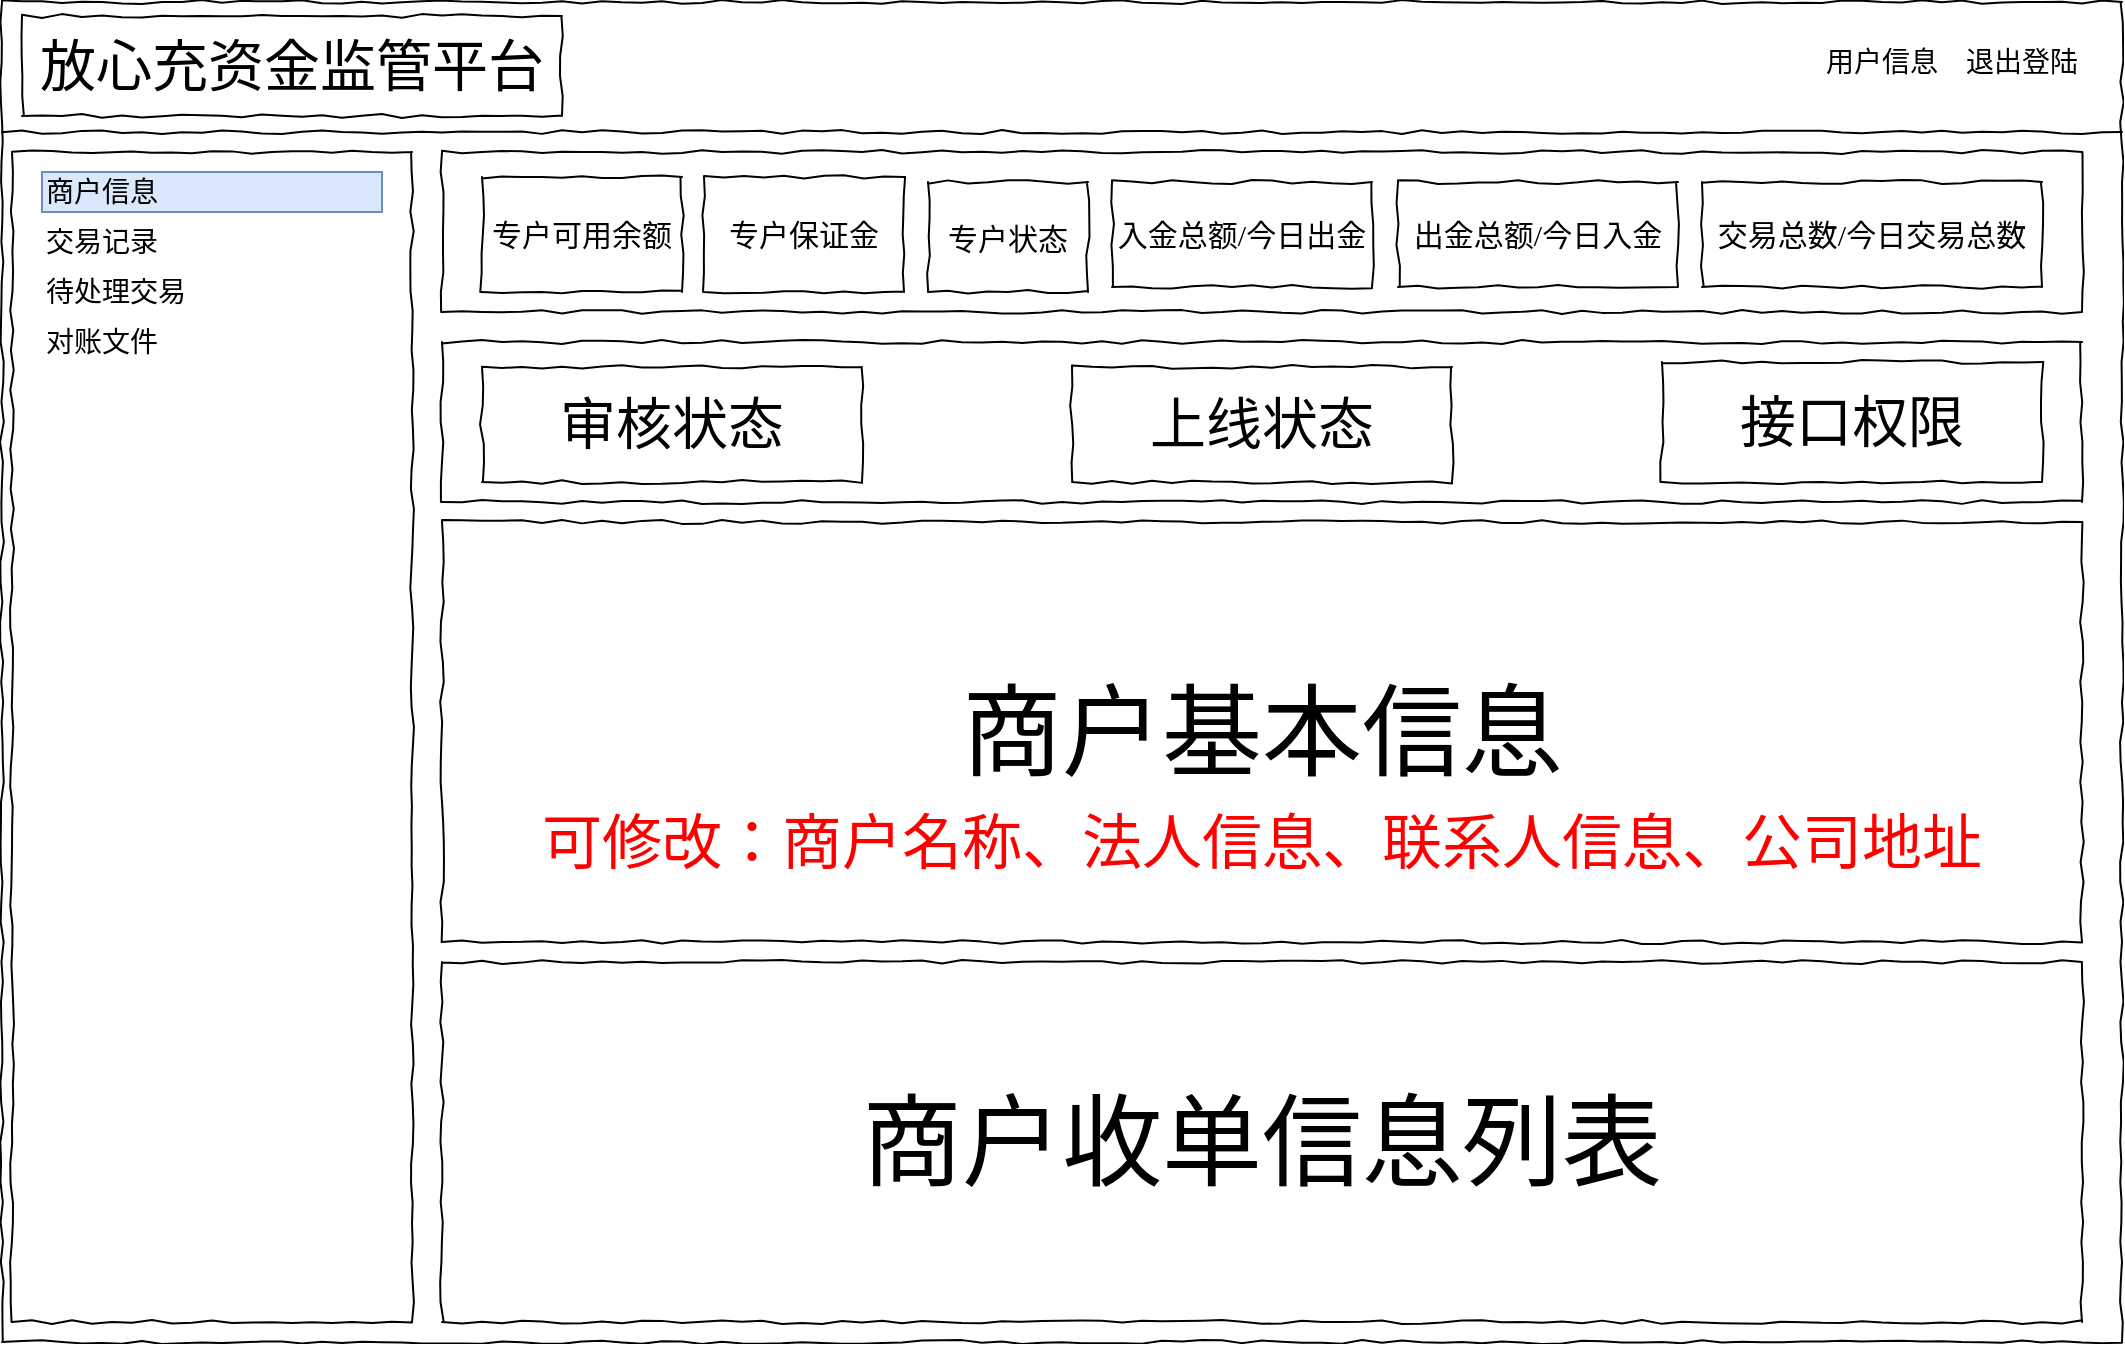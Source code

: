 <mxfile version="20.5.3" type="github" pages="4">
  <diagram name="首页" id="03018318-947c-dd8e-b7a3-06fadd420f32">
    <mxGraphModel dx="1018" dy="618" grid="1" gridSize="10" guides="1" tooltips="1" connect="1" arrows="1" fold="1" page="1" pageScale="1" pageWidth="1100" pageHeight="850" background="#ffffff" math="0" shadow="0">
      <root>
        <mxCell id="0" />
        <mxCell id="1" parent="0" />
        <mxCell id="677b7b8949515195-15" value="" style="whiteSpace=wrap;html=1;rounded=0;shadow=0;labelBackgroundColor=none;strokeWidth=1;fillColor=none;fontFamily=Verdana;fontSize=12;align=center;verticalAlign=top;spacing=10;comic=1;" parent="1" vertex="1">
          <mxGeometry x="240" y="95" width="820" height="80" as="geometry" />
        </mxCell>
        <mxCell id="3hXWcbdi37lOXO7IKSYI-1" value="" style="group" parent="1" vertex="1" connectable="0">
          <mxGeometry x="20" y="20" width="1060" height="670" as="geometry" />
        </mxCell>
        <mxCell id="677b7b8949515195-1" value="" style="whiteSpace=wrap;html=1;rounded=0;shadow=0;labelBackgroundColor=none;strokeColor=#000000;strokeWidth=1;fillColor=none;fontFamily=Verdana;fontSize=12;fontColor=#000000;align=center;comic=1;" parent="3hXWcbdi37lOXO7IKSYI-1" vertex="1">
          <mxGeometry width="1060" height="670" as="geometry" />
        </mxCell>
        <mxCell id="677b7b8949515195-7" value="退出登陆" style="text;html=1;points=[];align=left;verticalAlign=top;spacingTop=-4;fontSize=14;fontFamily=Verdana" parent="3hXWcbdi37lOXO7IKSYI-1" vertex="1">
          <mxGeometry x="980" y="20" width="60" height="20" as="geometry" />
        </mxCell>
        <mxCell id="677b7b8949515195-8" value="" style="whiteSpace=wrap;html=1;rounded=0;shadow=0;labelBackgroundColor=none;strokeWidth=1;fillColor=none;fontFamily=Verdana;fontSize=12;align=center;comic=1;" parent="3hXWcbdi37lOXO7IKSYI-1" vertex="1">
          <mxGeometry x="5" y="75" width="200" height="585" as="geometry" />
        </mxCell>
        <mxCell id="677b7b8949515195-9" value="" style="line;strokeWidth=1;html=1;rounded=0;shadow=0;labelBackgroundColor=none;fillColor=none;fontFamily=Verdana;fontSize=14;fontColor=#000000;align=center;comic=1;" parent="3hXWcbdi37lOXO7IKSYI-1" vertex="1">
          <mxGeometry y="30" width="1060" height="70" as="geometry" />
        </mxCell>
        <mxCell id="677b7b8949515195-27" value="商户信息" style="text;html=1;points=[];align=left;verticalAlign=top;spacingTop=-4;fontSize=14;fontFamily=Verdana;fillColor=#dae8fc;strokeColor=#6c8ebf;" parent="3hXWcbdi37lOXO7IKSYI-1" vertex="1">
          <mxGeometry x="20" y="85" width="170" height="20" as="geometry" />
        </mxCell>
        <mxCell id="677b7b8949515195-28" value="交易记录" style="text;html=1;points=[];align=left;verticalAlign=top;spacingTop=-4;fontSize=14;fontFamily=Verdana" parent="3hXWcbdi37lOXO7IKSYI-1" vertex="1">
          <mxGeometry x="20" y="110" width="170" height="20" as="geometry" />
        </mxCell>
        <mxCell id="677b7b8949515195-29" value="待处理交易" style="text;html=1;points=[];align=left;verticalAlign=top;spacingTop=-4;fontSize=14;fontFamily=Verdana" parent="3hXWcbdi37lOXO7IKSYI-1" vertex="1">
          <mxGeometry x="20" y="135" width="170" height="20" as="geometry" />
        </mxCell>
        <mxCell id="eQMahWF7AFmGMsRyi7E1-1" value="用户信息" style="text;html=1;points=[];align=left;verticalAlign=top;spacingTop=-4;fontSize=14;fontFamily=Verdana" parent="3hXWcbdi37lOXO7IKSYI-1" vertex="1">
          <mxGeometry x="910" y="20" width="60" height="20" as="geometry" />
        </mxCell>
        <mxCell id="_WKPpyliAkY1smqNMeM3-2" value="入金总额/今日出金" style="whiteSpace=wrap;html=1;rounded=0;shadow=0;labelBackgroundColor=none;strokeWidth=1;fontFamily=Verdana;fontSize=15;align=center;comic=1;" parent="3hXWcbdi37lOXO7IKSYI-1" vertex="1">
          <mxGeometry x="555" y="90" width="130" height="52.5" as="geometry" />
        </mxCell>
        <mxCell id="_WKPpyliAkY1smqNMeM3-6" value="出金总额/今日入金" style="whiteSpace=wrap;html=1;rounded=0;shadow=0;labelBackgroundColor=none;strokeWidth=1;fontFamily=Verdana;fontSize=15;align=center;comic=1;" parent="3hXWcbdi37lOXO7IKSYI-1" vertex="1">
          <mxGeometry x="698" y="90" width="140" height="52.5" as="geometry" />
        </mxCell>
        <mxCell id="_WKPpyliAkY1smqNMeM3-9" value="交易总数/今日交易总数" style="whiteSpace=wrap;html=1;rounded=0;shadow=0;labelBackgroundColor=none;strokeWidth=1;fontFamily=Verdana;fontSize=15;align=center;comic=1;" parent="3hXWcbdi37lOXO7IKSYI-1" vertex="1">
          <mxGeometry x="850" y="90" width="170" height="52.5" as="geometry" />
        </mxCell>
        <mxCell id="o0teFwoik35WyrQR-_CG-1" value="放心充资金监管平台" style="whiteSpace=wrap;html=1;rounded=0;shadow=0;labelBackgroundColor=none;strokeWidth=1;fontFamily=Verdana;fontSize=28;align=center;comic=1;" parent="3hXWcbdi37lOXO7IKSYI-1" vertex="1">
          <mxGeometry x="10" y="7" width="270" height="50" as="geometry" />
        </mxCell>
        <mxCell id="jHqfWf1m6rVjVuhNNcUz-1" value="对账文件" style="text;html=1;points=[];align=left;verticalAlign=top;spacingTop=-4;fontSize=14;fontFamily=Verdana" vertex="1" parent="3hXWcbdi37lOXO7IKSYI-1">
          <mxGeometry x="20" y="160" width="170" height="20" as="geometry" />
        </mxCell>
        <mxCell id="qiC388-4bsZkya4-SA9C-8" value="&lt;div style=&quot;text-align: justify&quot;&gt;&lt;font style=&quot;font-size: 50px;&quot;&gt;商户基本信息&lt;/font&gt;&lt;/div&gt;" style="whiteSpace=wrap;html=1;rounded=0;shadow=0;labelBackgroundColor=none;strokeWidth=1;fillColor=none;fontFamily=Verdana;fontSize=12;align=center;verticalAlign=middle;spacing=10;comic=1;" parent="1" vertex="1">
          <mxGeometry x="240" y="280" width="820" height="210" as="geometry" />
        </mxCell>
        <mxCell id="qiC388-4bsZkya4-SA9C-9" value="&lt;div style=&quot;text-align: justify&quot;&gt;&lt;font style=&quot;font-size: 50px;&quot;&gt;商户收单信息列表&lt;/font&gt;&lt;/div&gt;" style="whiteSpace=wrap;html=1;rounded=0;shadow=0;labelBackgroundColor=none;strokeWidth=1;fillColor=none;fontFamily=Verdana;fontSize=12;align=center;verticalAlign=middle;spacing=10;comic=1;" parent="1" vertex="1">
          <mxGeometry x="240" y="500" width="820" height="180" as="geometry" />
        </mxCell>
        <mxCell id="qiC388-4bsZkya4-SA9C-12" value="" style="group" parent="1" vertex="1" connectable="0">
          <mxGeometry x="240" y="190" width="820" height="80" as="geometry" />
        </mxCell>
        <mxCell id="qiC388-4bsZkya4-SA9C-4" value="&lt;div style=&quot;text-align: justify&quot;&gt;&lt;br&gt;&lt;/div&gt;" style="whiteSpace=wrap;html=1;rounded=0;shadow=0;labelBackgroundColor=none;strokeWidth=1;fillColor=none;fontFamily=Verdana;fontSize=12;align=center;verticalAlign=top;spacing=10;comic=1;" parent="qiC388-4bsZkya4-SA9C-12" vertex="1">
          <mxGeometry width="820" height="80" as="geometry" />
        </mxCell>
        <mxCell id="qiC388-4bsZkya4-SA9C-5" value="审核状态" style="whiteSpace=wrap;html=1;rounded=0;shadow=0;labelBackgroundColor=none;strokeWidth=1;fontFamily=Verdana;fontSize=28;align=center;comic=1;" parent="qiC388-4bsZkya4-SA9C-12" vertex="1">
          <mxGeometry x="20" y="12.5" width="190" height="57.5" as="geometry" />
        </mxCell>
        <mxCell id="qiC388-4bsZkya4-SA9C-6" value="上线状态" style="whiteSpace=wrap;html=1;rounded=0;shadow=0;labelBackgroundColor=none;strokeWidth=1;fontFamily=Verdana;fontSize=28;align=center;comic=1;" parent="qiC388-4bsZkya4-SA9C-12" vertex="1">
          <mxGeometry x="315" y="12.5" width="190" height="57.5" as="geometry" />
        </mxCell>
        <mxCell id="qiC388-4bsZkya4-SA9C-7" value="接口权限" style="whiteSpace=wrap;html=1;rounded=0;shadow=0;labelBackgroundColor=none;strokeWidth=1;fontFamily=Verdana;fontSize=28;align=center;comic=1;" parent="qiC388-4bsZkya4-SA9C-12" vertex="1">
          <mxGeometry x="610" y="10" width="190" height="60" as="geometry" />
        </mxCell>
        <mxCell id="qiC388-4bsZkya4-SA9C-13" value="可修改：商户名称、法人信息、联系人信息、公司地址" style="text;html=1;strokeColor=none;fillColor=none;align=center;verticalAlign=middle;whiteSpace=wrap;rounded=0;fontSize=30;fontColor=#FF0000;" parent="1" vertex="1">
          <mxGeometry x="280" y="425" width="740" height="30" as="geometry" />
        </mxCell>
        <mxCell id="qiC388-4bsZkya4-SA9C-1" value="专户可用余额" style="whiteSpace=wrap;html=1;rounded=0;shadow=0;labelBackgroundColor=none;strokeWidth=1;fontFamily=Verdana;fontSize=15;align=center;comic=1;" parent="1" vertex="1">
          <mxGeometry x="260" y="107.5" width="100" height="57.5" as="geometry" />
        </mxCell>
        <mxCell id="qiC388-4bsZkya4-SA9C-2" value="专户保证金" style="whiteSpace=wrap;html=1;rounded=0;shadow=0;labelBackgroundColor=none;strokeWidth=1;fontFamily=Verdana;fontSize=15;align=center;comic=1;" parent="1" vertex="1">
          <mxGeometry x="371" y="107.5" width="100" height="57.5" as="geometry" />
        </mxCell>
        <mxCell id="qiC388-4bsZkya4-SA9C-3" value="专户状态" style="whiteSpace=wrap;html=1;rounded=0;shadow=0;labelBackgroundColor=none;strokeWidth=1;fontFamily=Verdana;fontSize=15;align=center;comic=1;" parent="1" vertex="1">
          <mxGeometry x="483" y="110" width="80" height="55" as="geometry" />
        </mxCell>
      </root>
    </mxGraphModel>
  </diagram>
  <diagram id="sL8mOC1atDpd30I1Fmnk" name="交易记录">
    <mxGraphModel dx="1018" dy="618" grid="1" gridSize="10" guides="1" tooltips="1" connect="1" arrows="1" fold="1" page="1" pageScale="1" pageWidth="827" pageHeight="1169" math="0" shadow="0">
      <root>
        <mxCell id="0" />
        <mxCell id="1" parent="0" />
        <mxCell id="9R8Kou0Ad3H0CnTSNfMK-1" value="" style="group" parent="1" vertex="1" connectable="0">
          <mxGeometry x="30" y="30" width="1060" height="670" as="geometry" />
        </mxCell>
        <mxCell id="Gkg5WCzAM3DOyMTc-4X3-1" value="" style="verticalLabelPosition=bottom;shadow=0;dashed=0;align=center;html=1;verticalAlign=top;strokeWidth=1;shape=mxgraph.mockup.graphics.simpleIcon;strokeColor=#999999;rounded=0;labelBackgroundColor=none;fontFamily=Verdana;fontSize=14;fontColor=#000000;comic=1;" parent="9R8Kou0Ad3H0CnTSNfMK-1" vertex="1">
          <mxGeometry x="220" y="150" width="820" height="510" as="geometry" />
        </mxCell>
        <mxCell id="9R8Kou0Ad3H0CnTSNfMK-2" value="" style="whiteSpace=wrap;html=1;rounded=0;shadow=0;labelBackgroundColor=none;strokeColor=#000000;strokeWidth=1;fillColor=none;fontFamily=Verdana;fontSize=12;fontColor=#000000;align=center;comic=1;" parent="9R8Kou0Ad3H0CnTSNfMK-1" vertex="1">
          <mxGeometry width="1060" height="670" as="geometry" />
        </mxCell>
        <mxCell id="9R8Kou0Ad3H0CnTSNfMK-4" value="退出登陆" style="text;html=1;points=[];align=left;verticalAlign=top;spacingTop=-4;fontSize=14;fontFamily=Verdana" parent="9R8Kou0Ad3H0CnTSNfMK-1" vertex="1">
          <mxGeometry x="980" y="20" width="60" height="20" as="geometry" />
        </mxCell>
        <mxCell id="9R8Kou0Ad3H0CnTSNfMK-5" value="" style="whiteSpace=wrap;html=1;rounded=0;shadow=0;labelBackgroundColor=none;strokeWidth=1;fillColor=none;fontFamily=Verdana;fontSize=12;align=center;comic=1;" parent="9R8Kou0Ad3H0CnTSNfMK-1" vertex="1">
          <mxGeometry x="5" y="75" width="200" height="585" as="geometry" />
        </mxCell>
        <mxCell id="9R8Kou0Ad3H0CnTSNfMK-6" value="" style="line;strokeWidth=1;html=1;rounded=0;shadow=0;labelBackgroundColor=none;fillColor=none;fontFamily=Verdana;fontSize=14;fontColor=#000000;align=center;comic=1;" parent="9R8Kou0Ad3H0CnTSNfMK-1" vertex="1">
          <mxGeometry y="30" width="1060" height="70" as="geometry" />
        </mxCell>
        <mxCell id="9R8Kou0Ad3H0CnTSNfMK-7" value="商户信息" style="text;html=1;points=[];align=left;verticalAlign=top;spacingTop=-4;fontSize=14;fontFamily=Verdana" parent="9R8Kou0Ad3H0CnTSNfMK-1" vertex="1">
          <mxGeometry x="20" y="85" width="170" height="20" as="geometry" />
        </mxCell>
        <mxCell id="9R8Kou0Ad3H0CnTSNfMK-8" value="交易记录" style="text;html=1;points=[];align=left;verticalAlign=top;spacingTop=-4;fontSize=14;fontFamily=Verdana;fillColor=#dae8fc;strokeColor=#6c8ebf;" parent="9R8Kou0Ad3H0CnTSNfMK-1" vertex="1">
          <mxGeometry x="20" y="110" width="170" height="20" as="geometry" />
        </mxCell>
        <mxCell id="9R8Kou0Ad3H0CnTSNfMK-9" value="待处理交易" style="text;html=1;points=[];align=left;verticalAlign=top;spacingTop=-4;fontSize=14;fontFamily=Verdana" parent="9R8Kou0Ad3H0CnTSNfMK-1" vertex="1">
          <mxGeometry x="20" y="135" width="170" height="20" as="geometry" />
        </mxCell>
        <mxCell id="9R8Kou0Ad3H0CnTSNfMK-10" value="用户信息" style="text;html=1;points=[];align=left;verticalAlign=top;spacingTop=-4;fontSize=14;fontFamily=Verdana" parent="9R8Kou0Ad3H0CnTSNfMK-1" vertex="1">
          <mxGeometry x="910" y="20" width="60" height="20" as="geometry" />
        </mxCell>
        <mxCell id="G6KYMON3EFCgoEFwugsB-1" value="&lt;div style=&quot;text-align: justify&quot;&gt;&lt;br&gt;&lt;/div&gt;" style="whiteSpace=wrap;html=1;rounded=0;shadow=0;labelBackgroundColor=none;strokeWidth=1;fillColor=none;fontFamily=Verdana;fontSize=12;align=center;verticalAlign=middle;spacing=10;comic=1;" parent="9R8Kou0Ad3H0CnTSNfMK-1" vertex="1">
          <mxGeometry x="220" y="75" width="820" height="60" as="geometry" />
        </mxCell>
        <mxCell id="WC5rHdD61bL1Cqfl2ph6-1" value="交易类型、服务商订单号、支付订单号、支付用户手机号、交易时间、交易状态" style="strokeWidth=1;shadow=0;dashed=0;align=center;html=1;shape=mxgraph.mockup.forms.searchBox;strokeColor=#999999;mainText=;strokeColor2=#008cff;fontColor=#666666;fontSize=17;align=left;spacingLeft=3;rounded=0;labelBackgroundColor=none;comic=1;" parent="9R8Kou0Ad3H0CnTSNfMK-1" vertex="1">
          <mxGeometry x="230" y="90" width="800" height="30" as="geometry" />
        </mxCell>
        <mxCell id="G6KYMON3EFCgoEFwugsB-3" value="&lt;div style=&quot;text-align: justify&quot;&gt;&lt;br&gt;&lt;/div&gt;" style="whiteSpace=wrap;html=1;rounded=0;shadow=0;labelBackgroundColor=none;strokeWidth=1;fillColor=none;fontFamily=Verdana;fontSize=12;align=center;verticalAlign=middle;spacing=10;comic=1;" parent="9R8Kou0Ad3H0CnTSNfMK-1" vertex="1">
          <mxGeometry x="220" y="150" width="820" height="40" as="geometry" />
        </mxCell>
        <mxCell id="9FTo8X8aSkqZevjTkC4_-1" value="对账文件" style="text;html=1;points=[];align=left;verticalAlign=top;spacingTop=-4;fontSize=14;fontFamily=Verdana" vertex="1" parent="9R8Kou0Ad3H0CnTSNfMK-1">
          <mxGeometry x="20" y="160" width="170" height="20" as="geometry" />
        </mxCell>
        <mxCell id="D0iATqVrn0SmlrEWO0X5-1" value="&lt;div style=&quot;font-size: 15px;&quot;&gt;&lt;font style=&quot;font-size: 15px;&quot;&gt;&lt;br&gt;&lt;/font&gt;&lt;/div&gt;&lt;div style=&quot;font-size: 15px;&quot;&gt;&lt;font style=&quot;font-size: 15px;&quot;&gt;&lt;br&gt;&lt;/font&gt;&lt;/div&gt;&lt;div style=&quot;font-size: 15px;&quot;&gt;&lt;font style=&quot;font-size: 15px;&quot;&gt;&lt;br&gt;&lt;/font&gt;&lt;/div&gt;&lt;div style=&quot;font-size: 15px;&quot;&gt;&lt;font style=&quot;font-size: 15px;&quot;&gt;比列表数据多出&lt;br&gt;监管账号信息&lt;/font&gt;&lt;/div&gt;&lt;div style=&quot;font-size: 15px;&quot;&gt;&lt;font style=&quot;font-size: 15px;&quot;&gt;结算账号信息&lt;/font&gt;&lt;/div&gt;&lt;div style=&quot;font-size: 15px;&quot;&gt;&lt;font style=&quot;font-size: 15px;&quot;&gt;收单账号信息&lt;br&gt;请求时间&lt;/font&gt;&lt;/div&gt;&lt;div style=&quot;font-size: 15px;&quot;&gt;&lt;font style=&quot;font-size: 15px;&quot;&gt;借贷属性&lt;/font&gt;&lt;/div&gt;&lt;div style=&quot;font-size: 15px;&quot;&gt;&lt;font style=&quot;font-size: 15px;&quot;&gt;用户确认时间&lt;br&gt;用户头像&lt;br&gt;用户名&lt;/font&gt;&lt;/div&gt;&lt;div style=&quot;font-size: 15px;&quot;&gt;&lt;br&gt;&lt;/div&gt;" style="whiteSpace=wrap;html=1;rounded=0;shadow=0;labelBackgroundColor=none;strokeWidth=1;fillColor=none;fontFamily=Verdana;fontSize=12;align=left;verticalAlign=top;spacing=10;comic=1;" parent="1" vertex="1">
          <mxGeometry x="30" y="770" width="470" height="350" as="geometry" />
        </mxCell>
        <mxCell id="D0iATqVrn0SmlrEWO0X5-2" value="&lt;div style=&quot;&quot;&gt;&lt;font style=&quot;font-size: 15px;&quot;&gt;交易详情模态框&lt;/font&gt;&lt;/div&gt;" style="whiteSpace=wrap;html=1;rounded=0;shadow=0;labelBackgroundColor=none;strokeWidth=1;fillColor=none;fontFamily=Verdana;fontSize=12;align=left;verticalAlign=middle;spacing=10;comic=1;" parent="1" vertex="1">
          <mxGeometry x="30" y="770" width="470" height="40" as="geometry" />
        </mxCell>
        <mxCell id="D0iATqVrn0SmlrEWO0X5-3" value="&lt;div style=&quot;font-size: 15px;&quot;&gt;&lt;font style=&quot;font-size: 15px;&quot;&gt;&lt;br&gt;&lt;/font&gt;&lt;/div&gt;&lt;div style=&quot;font-size: 15px;&quot;&gt;&lt;font style=&quot;font-size: 15px;&quot;&gt;&lt;br&gt;&lt;/font&gt;&lt;/div&gt;&lt;div style=&quot;font-size: 15px;&quot;&gt;&lt;font style=&quot;font-size: 15px;&quot;&gt;&lt;br&gt;&lt;/font&gt;&lt;/div&gt;&lt;div style=&quot;font-size: 15px;&quot;&gt;&lt;br&gt;&lt;/div&gt;&lt;div style=&quot;font-size: 15px;&quot;&gt;原订单支付订单号&lt;br&gt;原订单服务商订单号&lt;br&gt;&lt;/div&gt;&lt;div style=&quot;font-size: 15px;&quot;&gt;交易金额&lt;br&gt;交易时间&lt;/div&gt;&lt;div style=&quot;font-size: 15px;&quot;&gt;支付时间&lt;/div&gt;&lt;div style=&quot;font-size: 15px;&quot;&gt;收款商户号&lt;br&gt;收单机构名称&lt;br&gt;支付用户信息&lt;/div&gt;" style="whiteSpace=wrap;html=1;rounded=0;shadow=0;labelBackgroundColor=none;strokeWidth=1;fillColor=none;fontFamily=Verdana;fontSize=12;align=left;verticalAlign=top;spacing=10;comic=1;" parent="1" vertex="1">
          <mxGeometry x="620" y="770" width="470" height="350" as="geometry" />
        </mxCell>
        <mxCell id="D0iATqVrn0SmlrEWO0X5-4" value="&lt;div style=&quot;&quot;&gt;&lt;font style=&quot;font-size: 15px;&quot;&gt;原交易信息模态框（只有非充值交易有）&lt;/font&gt;&lt;/div&gt;" style="whiteSpace=wrap;html=1;rounded=0;shadow=0;labelBackgroundColor=none;strokeWidth=1;fillColor=none;fontFamily=Verdana;fontSize=12;align=left;verticalAlign=middle;spacing=10;comic=1;" parent="1" vertex="1">
          <mxGeometry x="620" y="770" width="470" height="40" as="geometry" />
        </mxCell>
        <mxCell id="XClRFl5sr04BWcbrfM6u-1" value="放心充资金监管平台" style="whiteSpace=wrap;html=1;rounded=0;shadow=0;labelBackgroundColor=none;strokeWidth=1;fontFamily=Verdana;fontSize=28;align=center;comic=1;" parent="1" vertex="1">
          <mxGeometry x="40" y="37" width="270" height="50" as="geometry" />
        </mxCell>
        <mxCell id="RbYFDKGCfCjrKGEmN--1-1" value="&lt;div style=&quot;text-align: justify&quot;&gt;&lt;font style=&quot;font-size: 15px;&quot;&gt;支付订单号&lt;/font&gt;&lt;/div&gt;" style="whiteSpace=wrap;html=1;rounded=0;shadow=0;labelBackgroundColor=none;strokeWidth=1;fillColor=none;fontFamily=Verdana;fontSize=12;align=center;verticalAlign=middle;spacing=10;comic=1;" vertex="1" parent="1">
          <mxGeometry x="250" y="180" width="100" height="40" as="geometry" />
        </mxCell>
        <mxCell id="RbYFDKGCfCjrKGEmN--1-2" value="&lt;div style=&quot;text-align: justify&quot;&gt;&lt;font style=&quot;font-size: 15px;&quot;&gt;服务商订单号&lt;/font&gt;&lt;/div&gt;" style="whiteSpace=wrap;html=1;rounded=0;shadow=0;labelBackgroundColor=none;strokeWidth=1;fillColor=none;fontFamily=Verdana;fontSize=12;align=center;verticalAlign=middle;spacing=10;comic=1;" vertex="1" parent="1">
          <mxGeometry x="350" y="180" width="110" height="40" as="geometry" />
        </mxCell>
        <mxCell id="RbYFDKGCfCjrKGEmN--1-3" value="&lt;div style=&quot;text-align: justify&quot;&gt;&lt;font style=&quot;font-size: 15px;&quot;&gt;交易金额&lt;/font&gt;&lt;/div&gt;" style="whiteSpace=wrap;html=1;rounded=0;shadow=0;labelBackgroundColor=none;strokeWidth=1;fillColor=none;fontFamily=Verdana;fontSize=12;align=center;verticalAlign=middle;spacing=10;comic=1;" vertex="1" parent="1">
          <mxGeometry x="640" y="180" width="80" height="40" as="geometry" />
        </mxCell>
        <mxCell id="RbYFDKGCfCjrKGEmN--1-4" value="&lt;div style=&quot;text-align: justify&quot;&gt;&lt;font style=&quot;font-size: 15px;&quot;&gt;用户手机前三后四&lt;/font&gt;&lt;/div&gt;" style="whiteSpace=wrap;html=1;rounded=0;shadow=0;labelBackgroundColor=none;strokeWidth=1;fillColor=none;fontFamily=Verdana;fontSize=12;align=center;verticalAlign=middle;spacing=10;comic=1;" vertex="1" parent="1">
          <mxGeometry x="560" y="180" width="80" height="40" as="geometry" />
        </mxCell>
        <mxCell id="RbYFDKGCfCjrKGEmN--1-5" value="&lt;div style=&quot;text-align: justify&quot;&gt;&lt;font style=&quot;font-size: 15px;&quot;&gt;交易类型&lt;/font&gt;&lt;/div&gt;" style="whiteSpace=wrap;html=1;rounded=0;shadow=0;labelBackgroundColor=none;strokeWidth=1;fillColor=none;fontFamily=Verdana;fontSize=12;align=center;verticalAlign=middle;spacing=10;comic=1;" vertex="1" parent="1">
          <mxGeometry x="720" y="180" width="80" height="40" as="geometry" />
        </mxCell>
        <mxCell id="RbYFDKGCfCjrKGEmN--1-6" value="&lt;div style=&quot;text-align: justify&quot;&gt;&lt;font style=&quot;font-size: 15px;&quot;&gt;交易状态&lt;/font&gt;&lt;/div&gt;" style="whiteSpace=wrap;html=1;rounded=0;shadow=0;labelBackgroundColor=none;strokeWidth=1;fillColor=none;fontFamily=Verdana;fontSize=12;align=center;verticalAlign=middle;spacing=10;comic=1;" vertex="1" parent="1">
          <mxGeometry x="880" y="180" width="80" height="40" as="geometry" />
        </mxCell>
        <mxCell id="RbYFDKGCfCjrKGEmN--1-7" value="&lt;div style=&quot;text-align: justify&quot;&gt;&lt;span style=&quot;font-size: 15px;&quot;&gt;服务商名称&lt;/span&gt;&lt;/div&gt;" style="whiteSpace=wrap;html=1;rounded=0;shadow=0;labelBackgroundColor=none;strokeWidth=1;fillColor=none;fontFamily=Verdana;fontSize=12;align=center;verticalAlign=middle;spacing=10;comic=1;" vertex="1" parent="1">
          <mxGeometry x="460" y="180" width="100" height="40" as="geometry" />
        </mxCell>
        <mxCell id="RbYFDKGCfCjrKGEmN--1-8" value="&lt;div style=&quot;text-align: justify&quot;&gt;&lt;span style=&quot;font-size: 15px;&quot;&gt;操作&lt;br&gt;&lt;/span&gt;&lt;/div&gt;" style="whiteSpace=wrap;html=1;rounded=0;shadow=0;labelBackgroundColor=none;strokeWidth=1;fillColor=none;fontFamily=Verdana;fontSize=12;align=center;verticalAlign=middle;spacing=10;comic=1;" vertex="1" parent="1">
          <mxGeometry x="960" y="180" width="110" height="40" as="geometry" />
        </mxCell>
        <mxCell id="RbYFDKGCfCjrKGEmN--1-9" value="&lt;div style=&quot;text-align: justify; line-height: 180%;&quot;&gt;&lt;span style=&quot;font-size: 15px;&quot;&gt;&lt;u&gt;交易详情&lt;/u&gt;&lt;/span&gt;&lt;/div&gt;&lt;div style=&quot;text-align: justify; line-height: 180%;&quot;&gt;&lt;span style=&quot;font-size: 15px;&quot;&gt;&lt;u&gt;原交易信息&lt;/u&gt;&lt;/span&gt;&lt;span style=&quot;font-size: 15px;&quot;&gt;&lt;br&gt;&lt;/span&gt;&lt;/div&gt;" style="whiteSpace=wrap;html=1;rounded=0;shadow=0;labelBackgroundColor=none;strokeWidth=1;fillColor=none;fontFamily=Verdana;fontSize=12;align=center;verticalAlign=middle;spacing=10;comic=1;" vertex="1" parent="1">
          <mxGeometry x="960" y="220" width="110" height="50" as="geometry" />
        </mxCell>
        <mxCell id="RbYFDKGCfCjrKGEmN--1-10" value="&lt;div style=&quot;text-align: justify&quot;&gt;&lt;font style=&quot;font-size: 15px;&quot;&gt;交易时间&lt;/font&gt;&lt;/div&gt;" style="whiteSpace=wrap;html=1;rounded=0;shadow=0;labelBackgroundColor=none;strokeWidth=1;fillColor=none;fontFamily=Verdana;fontSize=12;align=center;verticalAlign=middle;spacing=10;comic=1;" vertex="1" parent="1">
          <mxGeometry x="800" y="180" width="80" height="40" as="geometry" />
        </mxCell>
      </root>
    </mxGraphModel>
  </diagram>
  <diagram id="ZzITcAPFI4M24Hu60K97" name="待处理交易">
    <mxGraphModel dx="1018" dy="618" grid="1" gridSize="10" guides="1" tooltips="1" connect="1" arrows="1" fold="1" page="1" pageScale="1" pageWidth="827" pageHeight="1169" math="0" shadow="0">
      <root>
        <mxCell id="0" />
        <mxCell id="1" parent="0" />
        <mxCell id="aE-AudiO0rde04Mhuk1X-1" value="" style="group" parent="1" vertex="1" connectable="0">
          <mxGeometry x="30" y="30" width="1060" height="670" as="geometry" />
        </mxCell>
        <mxCell id="aE-AudiO0rde04Mhuk1X-2" value="" style="whiteSpace=wrap;html=1;rounded=0;shadow=0;labelBackgroundColor=none;strokeColor=#000000;strokeWidth=1;fillColor=none;fontFamily=Verdana;fontSize=12;fontColor=#000000;align=center;comic=1;" parent="aE-AudiO0rde04Mhuk1X-1" vertex="1">
          <mxGeometry width="1060" height="670" as="geometry" />
        </mxCell>
        <mxCell id="aE-AudiO0rde04Mhuk1X-3" value="放心充资金监管平台" style="whiteSpace=wrap;html=1;rounded=0;shadow=0;labelBackgroundColor=none;strokeWidth=1;fontFamily=Verdana;fontSize=28;align=center;comic=1;" parent="aE-AudiO0rde04Mhuk1X-1" vertex="1">
          <mxGeometry x="10" y="7" width="270" height="50" as="geometry" />
        </mxCell>
        <mxCell id="aE-AudiO0rde04Mhuk1X-4" value="退出登陆" style="text;html=1;points=[];align=left;verticalAlign=top;spacingTop=-4;fontSize=14;fontFamily=Verdana" parent="aE-AudiO0rde04Mhuk1X-1" vertex="1">
          <mxGeometry x="980" y="20" width="60" height="20" as="geometry" />
        </mxCell>
        <mxCell id="aE-AudiO0rde04Mhuk1X-5" value="" style="whiteSpace=wrap;html=1;rounded=0;shadow=0;labelBackgroundColor=none;strokeWidth=1;fillColor=none;fontFamily=Verdana;fontSize=12;align=center;comic=1;" parent="aE-AudiO0rde04Mhuk1X-1" vertex="1">
          <mxGeometry x="5" y="75" width="200" height="585" as="geometry" />
        </mxCell>
        <mxCell id="aE-AudiO0rde04Mhuk1X-6" value="" style="line;strokeWidth=1;html=1;rounded=0;shadow=0;labelBackgroundColor=none;fillColor=none;fontFamily=Verdana;fontSize=14;fontColor=#000000;align=center;comic=1;" parent="aE-AudiO0rde04Mhuk1X-1" vertex="1">
          <mxGeometry y="30" width="1060" height="70" as="geometry" />
        </mxCell>
        <mxCell id="aE-AudiO0rde04Mhuk1X-7" value="商户信息" style="text;html=1;points=[];align=left;verticalAlign=top;spacingTop=-4;fontSize=14;fontFamily=Verdana" parent="aE-AudiO0rde04Mhuk1X-1" vertex="1">
          <mxGeometry x="20" y="85" width="170" height="20" as="geometry" />
        </mxCell>
        <mxCell id="aE-AudiO0rde04Mhuk1X-8" value="交易记录" style="text;html=1;points=[];align=left;verticalAlign=top;spacingTop=-4;fontSize=14;fontFamily=Verdana" parent="aE-AudiO0rde04Mhuk1X-1" vertex="1">
          <mxGeometry x="20" y="110" width="170" height="20" as="geometry" />
        </mxCell>
        <mxCell id="aE-AudiO0rde04Mhuk1X-9" value="待处理交易" style="text;html=1;points=[];align=left;verticalAlign=top;spacingTop=-4;fontSize=14;fontFamily=Verdana;fillColor=#dae8fc;strokeColor=#6c8ebf;" parent="aE-AudiO0rde04Mhuk1X-1" vertex="1">
          <mxGeometry x="20" y="135" width="170" height="20" as="geometry" />
        </mxCell>
        <mxCell id="aE-AudiO0rde04Mhuk1X-10" value="用户信息" style="text;html=1;points=[];align=left;verticalAlign=top;spacingTop=-4;fontSize=14;fontFamily=Verdana" parent="aE-AudiO0rde04Mhuk1X-1" vertex="1">
          <mxGeometry x="910" y="20" width="60" height="20" as="geometry" />
        </mxCell>
        <mxCell id="aE-AudiO0rde04Mhuk1X-11" value="" style="verticalLabelPosition=bottom;shadow=0;dashed=0;align=center;html=1;verticalAlign=top;strokeWidth=1;shape=mxgraph.mockup.graphics.simpleIcon;strokeColor=#999999;rounded=0;labelBackgroundColor=none;fontFamily=Verdana;fontSize=14;fontColor=#000000;comic=1;" parent="aE-AudiO0rde04Mhuk1X-1" vertex="1">
          <mxGeometry x="220" y="150" width="820" height="510" as="geometry" />
        </mxCell>
        <mxCell id="aE-AudiO0rde04Mhuk1X-12" value="&lt;div style=&quot;text-align: justify&quot;&gt;&lt;br&gt;&lt;/div&gt;" style="whiteSpace=wrap;html=1;rounded=0;shadow=0;labelBackgroundColor=none;strokeWidth=1;fillColor=none;fontFamily=Verdana;fontSize=12;align=center;verticalAlign=middle;spacing=10;comic=1;" parent="aE-AudiO0rde04Mhuk1X-1" vertex="1">
          <mxGeometry x="220" y="75" width="820" height="60" as="geometry" />
        </mxCell>
        <mxCell id="aE-AudiO0rde04Mhuk1X-13" value="交易类型、服务商订单号、支付订单号、支付用户手机号、交易时间、交易状态" style="strokeWidth=1;shadow=0;dashed=0;align=center;html=1;shape=mxgraph.mockup.forms.searchBox;strokeColor=#999999;mainText=;strokeColor2=#008cff;fontColor=#666666;fontSize=17;align=left;spacingLeft=3;rounded=0;labelBackgroundColor=none;comic=1;" parent="aE-AudiO0rde04Mhuk1X-1" vertex="1">
          <mxGeometry x="230" y="90" width="800" height="30" as="geometry" />
        </mxCell>
        <mxCell id="aE-AudiO0rde04Mhuk1X-14" value="&lt;div style=&quot;text-align: justify&quot;&gt;&lt;br&gt;&lt;/div&gt;" style="whiteSpace=wrap;html=1;rounded=0;shadow=0;labelBackgroundColor=none;strokeWidth=1;fillColor=none;fontFamily=Verdana;fontSize=12;align=center;verticalAlign=middle;spacing=10;comic=1;" parent="aE-AudiO0rde04Mhuk1X-1" vertex="1">
          <mxGeometry x="220" y="150" width="820" height="40" as="geometry" />
        </mxCell>
        <mxCell id="aE-AudiO0rde04Mhuk1X-15" value="&lt;div style=&quot;text-align: justify&quot;&gt;&lt;font style=&quot;font-size: 15px;&quot;&gt;支付订单号&lt;/font&gt;&lt;/div&gt;" style="whiteSpace=wrap;html=1;rounded=0;shadow=0;labelBackgroundColor=none;strokeWidth=1;fillColor=none;fontFamily=Verdana;fontSize=12;align=center;verticalAlign=middle;spacing=10;comic=1;" parent="aE-AudiO0rde04Mhuk1X-1" vertex="1">
          <mxGeometry x="220" y="150" width="100" height="40" as="geometry" />
        </mxCell>
        <mxCell id="aE-AudiO0rde04Mhuk1X-16" value="&lt;div style=&quot;text-align: justify&quot;&gt;&lt;font style=&quot;font-size: 15px;&quot;&gt;服务商订单号&lt;/font&gt;&lt;/div&gt;" style="whiteSpace=wrap;html=1;rounded=0;shadow=0;labelBackgroundColor=none;strokeWidth=1;fillColor=none;fontFamily=Verdana;fontSize=12;align=center;verticalAlign=middle;spacing=10;comic=1;" parent="aE-AudiO0rde04Mhuk1X-1" vertex="1">
          <mxGeometry x="320" y="150" width="110" height="40" as="geometry" />
        </mxCell>
        <mxCell id="aE-AudiO0rde04Mhuk1X-17" value="&lt;div style=&quot;text-align: justify&quot;&gt;&lt;font style=&quot;font-size: 15px;&quot;&gt;交易金额&lt;/font&gt;&lt;/div&gt;" style="whiteSpace=wrap;html=1;rounded=0;shadow=0;labelBackgroundColor=none;strokeWidth=1;fillColor=none;fontFamily=Verdana;fontSize=12;align=center;verticalAlign=middle;spacing=10;comic=1;" parent="aE-AudiO0rde04Mhuk1X-1" vertex="1">
          <mxGeometry x="610" y="150" width="80" height="40" as="geometry" />
        </mxCell>
        <mxCell id="aE-AudiO0rde04Mhuk1X-18" value="&lt;div style=&quot;text-align: justify&quot;&gt;&lt;font style=&quot;font-size: 15px;&quot;&gt;用户手机前三后四&lt;/font&gt;&lt;/div&gt;" style="whiteSpace=wrap;html=1;rounded=0;shadow=0;labelBackgroundColor=none;strokeWidth=1;fillColor=none;fontFamily=Verdana;fontSize=12;align=center;verticalAlign=middle;spacing=10;comic=1;" parent="aE-AudiO0rde04Mhuk1X-1" vertex="1">
          <mxGeometry x="530" y="150" width="80" height="40" as="geometry" />
        </mxCell>
        <mxCell id="aE-AudiO0rde04Mhuk1X-19" value="&lt;div style=&quot;text-align: justify&quot;&gt;&lt;font style=&quot;font-size: 15px;&quot;&gt;交易类型&lt;/font&gt;&lt;/div&gt;" style="whiteSpace=wrap;html=1;rounded=0;shadow=0;labelBackgroundColor=none;strokeWidth=1;fillColor=none;fontFamily=Verdana;fontSize=12;align=center;verticalAlign=middle;spacing=10;comic=1;" parent="aE-AudiO0rde04Mhuk1X-1" vertex="1">
          <mxGeometry x="690" y="150" width="80" height="40" as="geometry" />
        </mxCell>
        <mxCell id="aE-AudiO0rde04Mhuk1X-20" value="&lt;div style=&quot;text-align: justify&quot;&gt;&lt;font style=&quot;font-size: 15px;&quot;&gt;交易状态&lt;/font&gt;&lt;/div&gt;" style="whiteSpace=wrap;html=1;rounded=0;shadow=0;labelBackgroundColor=none;strokeWidth=1;fillColor=none;fontFamily=Verdana;fontSize=12;align=center;verticalAlign=middle;spacing=10;comic=1;" parent="aE-AudiO0rde04Mhuk1X-1" vertex="1">
          <mxGeometry x="850" y="150" width="80" height="40" as="geometry" />
        </mxCell>
        <mxCell id="aE-AudiO0rde04Mhuk1X-21" value="&lt;div style=&quot;text-align: justify&quot;&gt;&lt;span style=&quot;font-size: 15px;&quot;&gt;服务商名称&lt;/span&gt;&lt;/div&gt;" style="whiteSpace=wrap;html=1;rounded=0;shadow=0;labelBackgroundColor=none;strokeWidth=1;fillColor=none;fontFamily=Verdana;fontSize=12;align=center;verticalAlign=middle;spacing=10;comic=1;" parent="aE-AudiO0rde04Mhuk1X-1" vertex="1">
          <mxGeometry x="430" y="150" width="100" height="40" as="geometry" />
        </mxCell>
        <mxCell id="aE-AudiO0rde04Mhuk1X-22" value="&lt;div style=&quot;text-align: justify&quot;&gt;&lt;span style=&quot;font-size: 15px;&quot;&gt;操作&lt;br&gt;&lt;/span&gt;&lt;/div&gt;" style="whiteSpace=wrap;html=1;rounded=0;shadow=0;labelBackgroundColor=none;strokeWidth=1;fillColor=none;fontFamily=Verdana;fontSize=12;align=center;verticalAlign=middle;spacing=10;comic=1;" parent="aE-AudiO0rde04Mhuk1X-1" vertex="1">
          <mxGeometry x="930" y="150" width="110" height="40" as="geometry" />
        </mxCell>
        <mxCell id="QKo3oc2r3D2WLYQVvZBq-1" value="对账文件" style="text;html=1;points=[];align=left;verticalAlign=top;spacingTop=-4;fontSize=14;fontFamily=Verdana" vertex="1" parent="aE-AudiO0rde04Mhuk1X-1">
          <mxGeometry x="20" y="160" width="170" height="20" as="geometry" />
        </mxCell>
        <mxCell id="LVVZq63hFKycP3vDtVTH-1" value="&lt;div style=&quot;text-align: justify; line-height: 180%;&quot;&gt;&lt;span style=&quot;font-size: 15px;&quot;&gt;&lt;u&gt;交易详情&lt;/u&gt;&lt;/span&gt;&lt;/div&gt;&lt;div style=&quot;text-align: justify; line-height: 180%;&quot;&gt;&lt;span style=&quot;font-size: 15px;&quot;&gt;&lt;u&gt;原交易信息&lt;br&gt;&lt;/u&gt;&lt;/span&gt;&lt;span style=&quot;font-size: 15px;&quot;&gt;&lt;u&gt;交易处理&lt;/u&gt;&lt;/span&gt;&lt;/div&gt;" style="whiteSpace=wrap;html=1;rounded=0;shadow=0;labelBackgroundColor=none;strokeWidth=1;fillColor=none;fontFamily=Verdana;fontSize=12;align=center;verticalAlign=middle;spacing=10;comic=1;" vertex="1" parent="aE-AudiO0rde04Mhuk1X-1">
          <mxGeometry x="930" y="190" width="110" height="70" as="geometry" />
        </mxCell>
        <mxCell id="LVVZq63hFKycP3vDtVTH-2" value="&lt;div style=&quot;text-align: justify&quot;&gt;&lt;font style=&quot;font-size: 15px;&quot;&gt;交易时间&lt;/font&gt;&lt;/div&gt;" style="whiteSpace=wrap;html=1;rounded=0;shadow=0;labelBackgroundColor=none;strokeWidth=1;fillColor=none;fontFamily=Verdana;fontSize=12;align=center;verticalAlign=middle;spacing=10;comic=1;" vertex="1" parent="aE-AudiO0rde04Mhuk1X-1">
          <mxGeometry x="770" y="150" width="80" height="40" as="geometry" />
        </mxCell>
        <mxCell id="aE-AudiO0rde04Mhuk1X-29" value="" style="group" parent="1" vertex="1" connectable="0">
          <mxGeometry x="990" y="770" width="470" height="350" as="geometry" />
        </mxCell>
        <mxCell id="aE-AudiO0rde04Mhuk1X-27" value="&lt;div style=&quot;font-size: 15px;&quot;&gt;&lt;font style=&quot;font-size: 15px;&quot;&gt;&lt;br&gt;&lt;/font&gt;&lt;/div&gt;&lt;div style=&quot;font-size: 15px;&quot;&gt;&lt;font style=&quot;font-size: 15px;&quot;&gt;&lt;br&gt;&lt;/font&gt;&lt;/div&gt;&lt;div style=&quot;font-size: 15px;&quot;&gt;&lt;font style=&quot;font-size: 15px;&quot;&gt;&lt;br&gt;&lt;/font&gt;&lt;/div&gt;&lt;div style=&quot;font-size: 15px;&quot;&gt;&lt;br&gt;&lt;/div&gt;&lt;div style=&quot;font-size: 15px;&quot;&gt;原订单支付订单号&lt;br&gt;原订单服务商订单号&lt;br&gt;&lt;/div&gt;&lt;div style=&quot;font-size: 15px;&quot;&gt;交易金额&lt;br&gt;交易时间&lt;/div&gt;&lt;div style=&quot;font-size: 15px;&quot;&gt;支付时间&lt;/div&gt;&lt;div style=&quot;font-size: 15px;&quot;&gt;收款商户号&lt;br&gt;收单机构名称&lt;br&gt;支付用户信息&lt;/div&gt;" style="whiteSpace=wrap;html=1;rounded=0;shadow=0;labelBackgroundColor=none;strokeWidth=1;fillColor=none;fontFamily=Verdana;fontSize=12;align=left;verticalAlign=top;spacing=10;comic=1;" parent="aE-AudiO0rde04Mhuk1X-29" vertex="1">
          <mxGeometry width="470" height="350" as="geometry" />
        </mxCell>
        <mxCell id="aE-AudiO0rde04Mhuk1X-28" value="&lt;div style=&quot;&quot;&gt;&lt;font style=&quot;font-size: 15px;&quot;&gt;交易处理模态框（只有非充值交易有）&lt;/font&gt;&lt;/div&gt;" style="whiteSpace=wrap;html=1;rounded=0;shadow=0;labelBackgroundColor=none;strokeWidth=1;fillColor=none;fontFamily=Verdana;fontSize=12;align=left;verticalAlign=middle;spacing=10;comic=1;" parent="aE-AudiO0rde04Mhuk1X-29" vertex="1">
          <mxGeometry width="470" height="40" as="geometry" />
        </mxCell>
        <mxCell id="aE-AudiO0rde04Mhuk1X-32" value="&lt;div style=&quot;text-align: justify&quot;&gt;&lt;br&gt;&lt;/div&gt;" style="whiteSpace=wrap;html=1;rounded=0;shadow=0;labelBackgroundColor=none;strokeWidth=1;fillColor=none;fontFamily=Verdana;fontSize=12;align=center;verticalAlign=middle;spacing=10;comic=1;" parent="aE-AudiO0rde04Mhuk1X-29" vertex="1">
          <mxGeometry y="310" width="470" height="40" as="geometry" />
        </mxCell>
        <mxCell id="aE-AudiO0rde04Mhuk1X-33" value="&lt;div style=&quot;text-align: justify&quot;&gt;&lt;font style=&quot;font-size: 15px;&quot;&gt;关闭交易&lt;/font&gt;&lt;/div&gt;" style="whiteSpace=wrap;html=1;rounded=0;shadow=0;labelBackgroundColor=none;strokeWidth=1;fillColor=none;fontFamily=Verdana;fontSize=12;align=center;verticalAlign=middle;spacing=10;comic=1;" parent="aE-AudiO0rde04Mhuk1X-29" vertex="1">
          <mxGeometry x="201" y="310" width="90" height="40" as="geometry" />
        </mxCell>
        <mxCell id="aE-AudiO0rde04Mhuk1X-34" value="&lt;div style=&quot;text-align: justify&quot;&gt;&lt;font style=&quot;font-size: 15px;&quot;&gt;重新发起&lt;/font&gt;&lt;/div&gt;" style="whiteSpace=wrap;html=1;rounded=0;shadow=0;labelBackgroundColor=none;strokeWidth=1;fillColor=none;fontFamily=Verdana;fontSize=12;align=center;verticalAlign=middle;spacing=10;comic=1;" parent="aE-AudiO0rde04Mhuk1X-29" vertex="1">
          <mxGeometry x="370" y="310" width="100" height="40" as="geometry" />
        </mxCell>
        <mxCell id="aE-AudiO0rde04Mhuk1X-35" value="&lt;div style=&quot;text-align: justify&quot;&gt;&lt;font style=&quot;font-size: 15px;&quot;&gt;取消&lt;/font&gt;&lt;/div&gt;" style="whiteSpace=wrap;html=1;rounded=0;shadow=0;labelBackgroundColor=none;strokeWidth=1;fillColor=none;fontFamily=Verdana;fontSize=12;align=center;verticalAlign=middle;spacing=10;comic=1;" parent="aE-AudiO0rde04Mhuk1X-29" vertex="1">
          <mxGeometry x="130" y="310" width="71" height="40" as="geometry" />
        </mxCell>
        <mxCell id="JHju6j1BQdr5aZoLgNZ8-1" value="&lt;div style=&quot;text-align: justify&quot;&gt;&lt;font style=&quot;font-size: 15px;&quot;&gt;部分退卡&lt;/font&gt;&lt;/div&gt;" style="whiteSpace=wrap;html=1;rounded=0;shadow=0;labelBackgroundColor=none;strokeWidth=1;fillColor=none;fontFamily=Verdana;fontSize=12;align=center;verticalAlign=middle;spacing=10;comic=1;" parent="aE-AudiO0rde04Mhuk1X-29" vertex="1">
          <mxGeometry x="290" y="310" width="80" height="40" as="geometry" />
        </mxCell>
        <mxCell id="aE-AudiO0rde04Mhuk1X-30" value="" style="group" parent="1" vertex="1" connectable="0">
          <mxGeometry x="510" y="770" width="470" height="350" as="geometry" />
        </mxCell>
        <mxCell id="aE-AudiO0rde04Mhuk1X-25" value="&lt;div style=&quot;font-size: 15px;&quot;&gt;&lt;font style=&quot;font-size: 15px;&quot;&gt;&lt;br&gt;&lt;/font&gt;&lt;/div&gt;&lt;div style=&quot;font-size: 15px;&quot;&gt;&lt;font style=&quot;font-size: 15px;&quot;&gt;&lt;br&gt;&lt;/font&gt;&lt;/div&gt;&lt;div style=&quot;font-size: 15px;&quot;&gt;&lt;font style=&quot;font-size: 15px;&quot;&gt;&lt;br&gt;&lt;/font&gt;&lt;/div&gt;&lt;div style=&quot;font-size: 15px;&quot;&gt;&lt;br&gt;&lt;/div&gt;&lt;div style=&quot;font-size: 15px;&quot;&gt;原订单支付订单号&lt;br&gt;原订单服务商订单号&lt;br&gt;&lt;/div&gt;&lt;div style=&quot;font-size: 15px;&quot;&gt;交易金额&lt;br&gt;交易时间&lt;/div&gt;&lt;div style=&quot;font-size: 15px;&quot;&gt;支付时间&lt;/div&gt;&lt;div style=&quot;font-size: 15px;&quot;&gt;收款商户号&lt;br&gt;收单机构名称&lt;br&gt;支付用户信息&lt;/div&gt;" style="whiteSpace=wrap;html=1;rounded=0;shadow=0;labelBackgroundColor=none;strokeWidth=1;fillColor=none;fontFamily=Verdana;fontSize=12;align=left;verticalAlign=top;spacing=10;comic=1;" parent="aE-AudiO0rde04Mhuk1X-30" vertex="1">
          <mxGeometry width="470" height="350" as="geometry" />
        </mxCell>
        <mxCell id="aE-AudiO0rde04Mhuk1X-26" value="&lt;div style=&quot;&quot;&gt;&lt;font style=&quot;font-size: 15px;&quot;&gt;原交易信息模态框（只有非充值交易有）&lt;/font&gt;&lt;/div&gt;" style="whiteSpace=wrap;html=1;rounded=0;shadow=0;labelBackgroundColor=none;strokeWidth=1;fillColor=none;fontFamily=Verdana;fontSize=12;align=left;verticalAlign=middle;spacing=10;comic=1;" parent="aE-AudiO0rde04Mhuk1X-30" vertex="1">
          <mxGeometry width="470" height="40" as="geometry" />
        </mxCell>
        <mxCell id="aE-AudiO0rde04Mhuk1X-31" value="" style="group" parent="1" vertex="1" connectable="0">
          <mxGeometry x="30" y="770" width="470" height="350" as="geometry" />
        </mxCell>
        <mxCell id="aE-AudiO0rde04Mhuk1X-23" value="&lt;div style=&quot;font-size: 15px;&quot;&gt;&lt;font style=&quot;font-size: 15px;&quot;&gt;&lt;br&gt;&lt;/font&gt;&lt;/div&gt;&lt;div style=&quot;font-size: 15px;&quot;&gt;&lt;font style=&quot;font-size: 15px;&quot;&gt;&lt;br&gt;&lt;/font&gt;&lt;/div&gt;&lt;div style=&quot;font-size: 15px;&quot;&gt;&lt;font style=&quot;font-size: 15px;&quot;&gt;&lt;br&gt;&lt;/font&gt;&lt;/div&gt;&lt;div style=&quot;font-size: 15px;&quot;&gt;&lt;font style=&quot;font-size: 15px;&quot;&gt;比列表数据多出&lt;br&gt;监管账号信息&lt;/font&gt;&lt;/div&gt;&lt;div style=&quot;font-size: 15px;&quot;&gt;&lt;font style=&quot;font-size: 15px;&quot;&gt;结算账号信息&lt;/font&gt;&lt;/div&gt;&lt;div style=&quot;font-size: 15px;&quot;&gt;&lt;font style=&quot;font-size: 15px;&quot;&gt;收单账号信息&lt;br&gt;请求时间&lt;/font&gt;&lt;/div&gt;&lt;div style=&quot;font-size: 15px;&quot;&gt;&lt;font style=&quot;font-size: 15px;&quot;&gt;借贷属性&lt;/font&gt;&lt;/div&gt;&lt;div style=&quot;font-size: 15px;&quot;&gt;&lt;font style=&quot;font-size: 15px;&quot;&gt;用户确认时间&lt;br&gt;用户头像&lt;br&gt;用户名&lt;/font&gt;&lt;/div&gt;&lt;div style=&quot;font-size: 15px;&quot;&gt;&lt;br&gt;&lt;/div&gt;" style="whiteSpace=wrap;html=1;rounded=0;shadow=0;labelBackgroundColor=none;strokeWidth=1;fillColor=none;fontFamily=Verdana;fontSize=12;align=left;verticalAlign=top;spacing=10;comic=1;" parent="aE-AudiO0rde04Mhuk1X-31" vertex="1">
          <mxGeometry width="470" height="350" as="geometry" />
        </mxCell>
        <mxCell id="aE-AudiO0rde04Mhuk1X-24" value="&lt;div style=&quot;&quot;&gt;&lt;font style=&quot;font-size: 15px;&quot;&gt;交易详情模态框&lt;/font&gt;&lt;/div&gt;" style="whiteSpace=wrap;html=1;rounded=0;shadow=0;labelBackgroundColor=none;strokeWidth=1;fillColor=none;fontFamily=Verdana;fontSize=12;align=left;verticalAlign=middle;spacing=10;comic=1;" parent="aE-AudiO0rde04Mhuk1X-31" vertex="1">
          <mxGeometry width="470" height="40" as="geometry" />
        </mxCell>
      </root>
    </mxGraphModel>
  </diagram>
  <diagram id="9akPxGQd9hvq1N24M2B8" name="对账文件">
    <mxGraphModel dx="1018" dy="618" grid="1" gridSize="10" guides="1" tooltips="1" connect="1" arrows="1" fold="1" page="1" pageScale="1" pageWidth="827" pageHeight="1169" math="0" shadow="0">
      <root>
        <mxCell id="0" />
        <mxCell id="1" parent="0" />
        <mxCell id="6rTdRhEycT7Sn1rjXc2p-1" value="" style="group" vertex="1" connectable="0" parent="1">
          <mxGeometry x="30" y="30" width="1060" height="670" as="geometry" />
        </mxCell>
        <mxCell id="6rTdRhEycT7Sn1rjXc2p-2" value="" style="whiteSpace=wrap;html=1;rounded=0;shadow=0;labelBackgroundColor=none;strokeColor=#000000;strokeWidth=1;fillColor=none;fontFamily=Verdana;fontSize=12;fontColor=#000000;align=center;comic=1;" vertex="1" parent="6rTdRhEycT7Sn1rjXc2p-1">
          <mxGeometry width="1060" height="670" as="geometry" />
        </mxCell>
        <mxCell id="6rTdRhEycT7Sn1rjXc2p-3" value="退出登陆" style="text;html=1;points=[];align=left;verticalAlign=top;spacingTop=-4;fontSize=14;fontFamily=Verdana" vertex="1" parent="6rTdRhEycT7Sn1rjXc2p-1">
          <mxGeometry x="980" y="20" width="60" height="20" as="geometry" />
        </mxCell>
        <mxCell id="6rTdRhEycT7Sn1rjXc2p-4" value="" style="whiteSpace=wrap;html=1;rounded=0;shadow=0;labelBackgroundColor=none;strokeWidth=1;fillColor=none;fontFamily=Verdana;fontSize=12;align=center;comic=1;" vertex="1" parent="6rTdRhEycT7Sn1rjXc2p-1">
          <mxGeometry x="5" y="75" width="200" height="585" as="geometry" />
        </mxCell>
        <mxCell id="6rTdRhEycT7Sn1rjXc2p-5" value="" style="line;strokeWidth=1;html=1;rounded=0;shadow=0;labelBackgroundColor=none;fillColor=none;fontFamily=Verdana;fontSize=14;fontColor=#000000;align=center;comic=1;" vertex="1" parent="6rTdRhEycT7Sn1rjXc2p-1">
          <mxGeometry y="30" width="1060" height="70" as="geometry" />
        </mxCell>
        <mxCell id="6rTdRhEycT7Sn1rjXc2p-6" value="商户信息" style="text;html=1;points=[];align=left;verticalAlign=top;spacingTop=-4;fontSize=14;fontFamily=Verdana" vertex="1" parent="6rTdRhEycT7Sn1rjXc2p-1">
          <mxGeometry x="20" y="85" width="170" height="20" as="geometry" />
        </mxCell>
        <mxCell id="6rTdRhEycT7Sn1rjXc2p-7" value="交易记录" style="text;html=1;points=[];align=left;verticalAlign=top;spacingTop=-4;fontSize=14;fontFamily=Verdana" vertex="1" parent="6rTdRhEycT7Sn1rjXc2p-1">
          <mxGeometry x="20" y="110" width="170" height="20" as="geometry" />
        </mxCell>
        <mxCell id="6rTdRhEycT7Sn1rjXc2p-8" value="待处理交易" style="text;html=1;points=[];align=left;verticalAlign=top;spacingTop=-4;fontSize=14;fontFamily=Verdana" vertex="1" parent="6rTdRhEycT7Sn1rjXc2p-1">
          <mxGeometry x="20" y="135" width="170" height="20" as="geometry" />
        </mxCell>
        <mxCell id="6rTdRhEycT7Sn1rjXc2p-9" value="用户信息" style="text;html=1;points=[];align=left;verticalAlign=top;spacingTop=-4;fontSize=14;fontFamily=Verdana" vertex="1" parent="6rTdRhEycT7Sn1rjXc2p-1">
          <mxGeometry x="910" y="20" width="60" height="20" as="geometry" />
        </mxCell>
        <mxCell id="6rTdRhEycT7Sn1rjXc2p-10" value="" style="verticalLabelPosition=bottom;shadow=0;dashed=0;align=center;html=1;verticalAlign=top;strokeWidth=1;shape=mxgraph.mockup.graphics.simpleIcon;strokeColor=#999999;rounded=0;labelBackgroundColor=none;fontFamily=Verdana;fontSize=14;fontColor=#000000;comic=1;" vertex="1" parent="6rTdRhEycT7Sn1rjXc2p-1">
          <mxGeometry x="220" y="150" width="820" height="510" as="geometry" />
        </mxCell>
        <mxCell id="6rTdRhEycT7Sn1rjXc2p-11" value="&lt;div style=&quot;text-align: justify&quot;&gt;&lt;br&gt;&lt;/div&gt;" style="whiteSpace=wrap;html=1;rounded=0;shadow=0;labelBackgroundColor=none;strokeWidth=1;fillColor=none;fontFamily=Verdana;fontSize=12;align=center;verticalAlign=middle;spacing=10;comic=1;" vertex="1" parent="6rTdRhEycT7Sn1rjXc2p-1">
          <mxGeometry x="220" y="75" width="820" height="60" as="geometry" />
        </mxCell>
        <mxCell id="6rTdRhEycT7Sn1rjXc2p-12" value="对账日期、服务商名称" style="strokeWidth=1;shadow=0;dashed=0;align=center;html=1;shape=mxgraph.mockup.forms.searchBox;strokeColor=#999999;mainText=;strokeColor2=#008cff;fontColor=#666666;fontSize=17;align=left;spacingLeft=3;rounded=0;labelBackgroundColor=none;comic=1;" vertex="1" parent="6rTdRhEycT7Sn1rjXc2p-1">
          <mxGeometry x="230" y="90" width="800" height="30" as="geometry" />
        </mxCell>
        <mxCell id="6rTdRhEycT7Sn1rjXc2p-13" value="&lt;div style=&quot;text-align: justify&quot;&gt;&lt;br&gt;&lt;/div&gt;" style="whiteSpace=wrap;html=1;rounded=0;shadow=0;labelBackgroundColor=none;strokeWidth=1;fillColor=none;fontFamily=Verdana;fontSize=12;align=center;verticalAlign=middle;spacing=10;comic=1;" vertex="1" parent="6rTdRhEycT7Sn1rjXc2p-1">
          <mxGeometry x="220" y="150" width="820" height="40" as="geometry" />
        </mxCell>
        <mxCell id="6rTdRhEycT7Sn1rjXc2p-15" value="&lt;div style=&quot;text-align: justify&quot;&gt;&lt;font style=&quot;font-size: 15px;&quot;&gt;服务商名称&lt;/font&gt;&lt;/div&gt;" style="whiteSpace=wrap;html=1;rounded=0;shadow=0;labelBackgroundColor=none;strokeWidth=1;fillColor=none;fontFamily=Verdana;fontSize=12;align=center;verticalAlign=middle;spacing=10;comic=1;" vertex="1" parent="6rTdRhEycT7Sn1rjXc2p-1">
          <mxGeometry x="360" y="150" width="110" height="40" as="geometry" />
        </mxCell>
        <mxCell id="6rTdRhEycT7Sn1rjXc2p-16" value="&lt;div style=&quot;text-align: justify&quot;&gt;&lt;font style=&quot;font-size: 15px;&quot;&gt;文件名称&lt;/font&gt;&lt;/div&gt;" style="whiteSpace=wrap;html=1;rounded=0;shadow=0;labelBackgroundColor=none;strokeWidth=1;fillColor=none;fontFamily=Verdana;fontSize=12;align=center;verticalAlign=middle;spacing=10;comic=1;" vertex="1" parent="6rTdRhEycT7Sn1rjXc2p-1">
          <mxGeometry x="470" y="150" width="140" height="40" as="geometry" />
        </mxCell>
        <mxCell id="6rTdRhEycT7Sn1rjXc2p-19" value="&lt;div style=&quot;text-align: justify&quot;&gt;&lt;font style=&quot;font-size: 15px;&quot;&gt;对账日期&lt;/font&gt;&lt;/div&gt;" style="whiteSpace=wrap;html=1;rounded=0;shadow=0;labelBackgroundColor=none;strokeWidth=1;fillColor=none;fontFamily=Verdana;fontSize=12;align=center;verticalAlign=middle;spacing=10;comic=1;" vertex="1" parent="6rTdRhEycT7Sn1rjXc2p-1">
          <mxGeometry x="610" y="150" width="220" height="40" as="geometry" />
        </mxCell>
        <mxCell id="6rTdRhEycT7Sn1rjXc2p-20" value="&lt;div style=&quot;text-align: justify&quot;&gt;&lt;span style=&quot;font-size: 15px;&quot;&gt;监管机构名称&lt;/span&gt;&lt;/div&gt;" style="whiteSpace=wrap;html=1;rounded=0;shadow=0;labelBackgroundColor=none;strokeWidth=1;fillColor=none;fontFamily=Verdana;fontSize=12;align=center;verticalAlign=middle;spacing=10;comic=1;" vertex="1" parent="6rTdRhEycT7Sn1rjXc2p-1">
          <mxGeometry x="220" y="150" width="140" height="40" as="geometry" />
        </mxCell>
        <mxCell id="6rTdRhEycT7Sn1rjXc2p-21" value="&lt;div style=&quot;text-align: justify&quot;&gt;&lt;span style=&quot;font-size: 15px;&quot;&gt;操作&lt;br&gt;&lt;/span&gt;&lt;/div&gt;" style="whiteSpace=wrap;html=1;rounded=0;shadow=0;labelBackgroundColor=none;strokeWidth=1;fillColor=none;fontFamily=Verdana;fontSize=12;align=center;verticalAlign=middle;spacing=10;comic=1;" vertex="1" parent="6rTdRhEycT7Sn1rjXc2p-1">
          <mxGeometry x="830" y="150" width="210" height="40" as="geometry" />
        </mxCell>
        <mxCell id="6rTdRhEycT7Sn1rjXc2p-22" value="对账文件" style="text;html=1;points=[];align=left;verticalAlign=top;spacingTop=-4;fontSize=14;fontFamily=Verdana;fillColor=#dae8fc;strokeColor=#6c8ebf;" vertex="1" parent="6rTdRhEycT7Sn1rjXc2p-1">
          <mxGeometry x="20" y="160" width="170" height="20" as="geometry" />
        </mxCell>
        <mxCell id="n1yJYCDvgyIxyLony40T-1" value="&lt;div style=&quot;text-align: justify&quot;&gt;&lt;span style=&quot;font-size: 15px;&quot;&gt;&lt;u&gt;查看详情&lt;/u&gt;&amp;nbsp; &amp;nbsp; &lt;u&gt;下载&lt;/u&gt;&lt;br&gt;&lt;/span&gt;&lt;/div&gt;" style="whiteSpace=wrap;html=1;rounded=0;shadow=0;labelBackgroundColor=none;strokeWidth=1;fillColor=none;fontFamily=Verdana;fontSize=12;align=center;verticalAlign=middle;spacing=10;comic=1;" vertex="1" parent="6rTdRhEycT7Sn1rjXc2p-1">
          <mxGeometry x="830" y="190" width="210" height="40" as="geometry" />
        </mxCell>
        <mxCell id="6rTdRhEycT7Sn1rjXc2p-23" value="放心充资金监管平台" style="whiteSpace=wrap;html=1;rounded=0;shadow=0;labelBackgroundColor=none;strokeWidth=1;fontFamily=Verdana;fontSize=28;align=center;comic=1;" vertex="1" parent="1">
          <mxGeometry x="40" y="37" width="270" height="50" as="geometry" />
        </mxCell>
      </root>
    </mxGraphModel>
  </diagram>
</mxfile>
